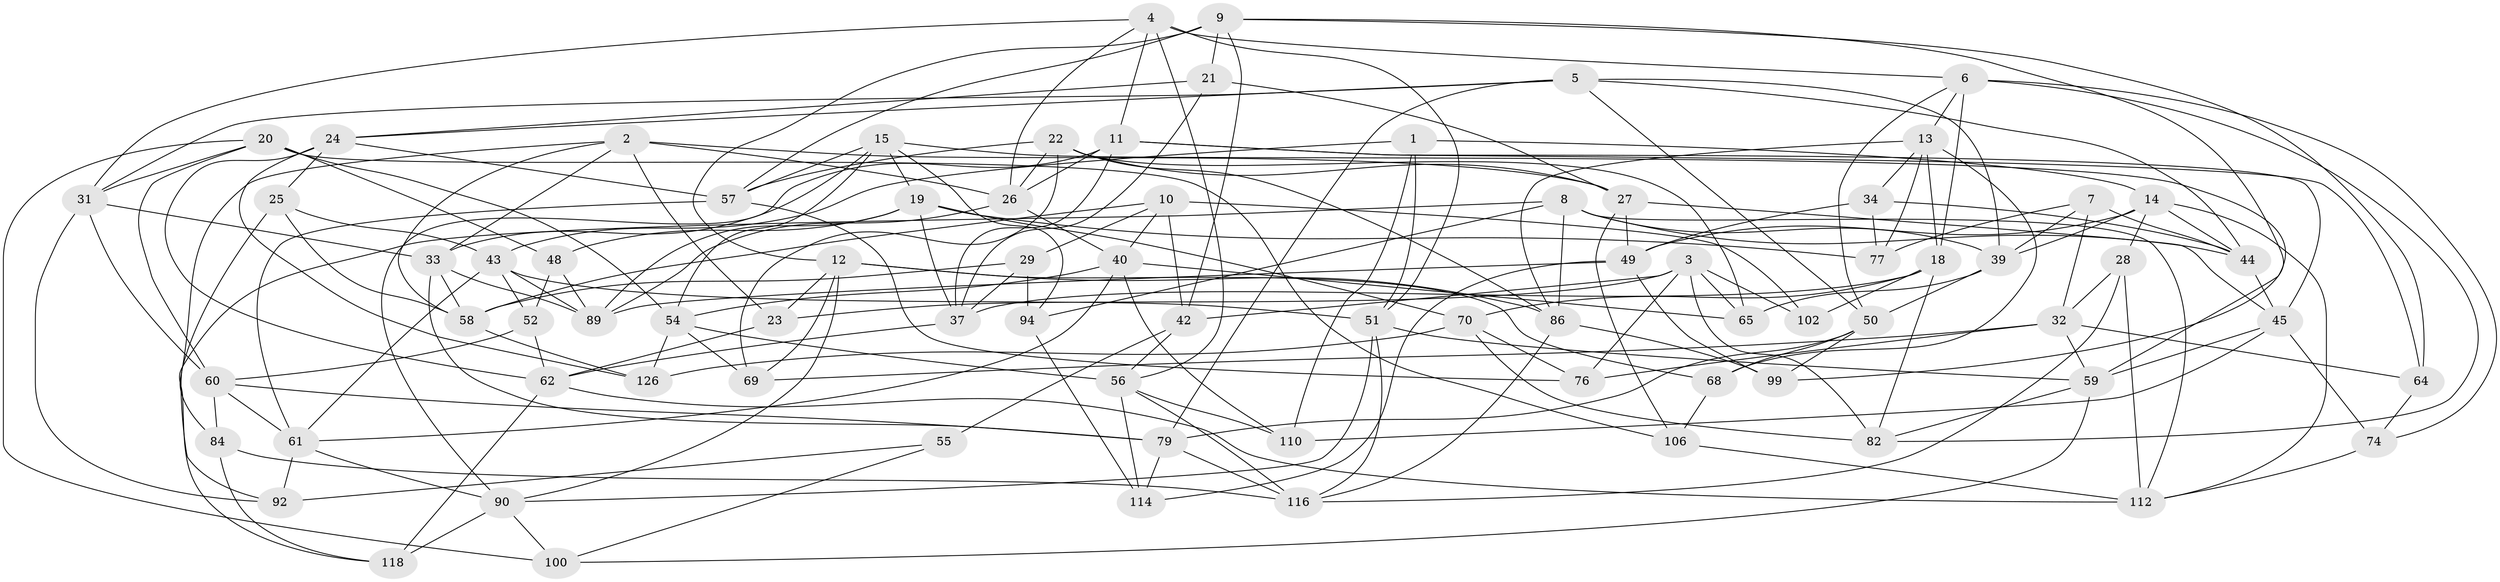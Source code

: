 // original degree distribution, {4: 1.0}
// Generated by graph-tools (version 1.1) at 2025/42/03/06/25 10:42:16]
// undirected, 78 vertices, 202 edges
graph export_dot {
graph [start="1"]
  node [color=gray90,style=filled];
  1;
  2 [super="+123"];
  3 [super="+30"];
  4 [super="+72"];
  5 [super="+17"];
  6 [super="+117"];
  7;
  8 [super="+93"];
  9 [super="+81"];
  10 [super="+103"];
  11 [super="+35"];
  12 [super="+16"];
  13 [super="+97"];
  14 [super="+105"];
  15 [super="+46"];
  18 [super="+38"];
  19 [super="+71"];
  20 [super="+115"];
  21;
  22 [super="+36"];
  23;
  24 [super="+41"];
  25;
  26 [super="+75"];
  27 [super="+119"];
  28;
  29;
  31 [super="+111"];
  32 [super="+113"];
  33 [super="+47"];
  34;
  37 [super="+53"];
  39 [super="+120"];
  40 [super="+91"];
  42 [super="+73"];
  43 [super="+80"];
  44 [super="+127"];
  45 [super="+98"];
  48;
  49 [super="+95"];
  50 [super="+87"];
  51 [super="+83"];
  52;
  54 [super="+63"];
  55;
  56 [super="+66"];
  57 [super="+108"];
  58 [super="+101"];
  59 [super="+88"];
  60 [super="+107"];
  61 [super="+67"];
  62 [super="+109"];
  64;
  65;
  68;
  69;
  70 [super="+78"];
  74;
  76;
  77;
  79 [super="+85"];
  82 [super="+122"];
  84;
  86 [super="+96"];
  89 [super="+121"];
  90 [super="+104"];
  92;
  94;
  99;
  100;
  102;
  106;
  110;
  112 [super="+125"];
  114;
  116 [super="+124"];
  118;
  126;
  1 -- 110;
  1 -- 14;
  1 -- 43;
  1 -- 51;
  2 -- 23;
  2 -- 58;
  2 -- 84;
  2 -- 26;
  2 -- 33;
  2 -- 27;
  3 -- 65;
  3 -- 102;
  3 -- 76;
  3 -- 82;
  3 -- 23;
  3 -- 42;
  4 -- 6;
  4 -- 26;
  4 -- 11;
  4 -- 51;
  4 -- 31;
  4 -- 56;
  5 -- 79;
  5 -- 24;
  5 -- 44;
  5 -- 39;
  5 -- 31;
  5 -- 50;
  6 -- 74;
  6 -- 50;
  6 -- 18;
  6 -- 82;
  6 -- 13;
  7 -- 32;
  7 -- 77;
  7 -- 44;
  7 -- 39;
  8 -- 44;
  8 -- 118;
  8 -- 94;
  8 -- 112;
  8 -- 86;
  8 -- 39;
  9 -- 42;
  9 -- 12;
  9 -- 99;
  9 -- 64;
  9 -- 57;
  9 -- 21;
  10 -- 29;
  10 -- 102 [weight=2];
  10 -- 42;
  10 -- 40;
  10 -- 58;
  11 -- 64;
  11 -- 37;
  11 -- 26;
  11 -- 90;
  11 -- 45;
  12 -- 68;
  12 -- 86;
  12 -- 90;
  12 -- 69;
  12 -- 23;
  13 -- 34;
  13 -- 77;
  13 -- 86;
  13 -- 18;
  13 -- 68;
  14 -- 28;
  14 -- 49;
  14 -- 44;
  14 -- 39;
  14 -- 112;
  15 -- 54;
  15 -- 94;
  15 -- 57;
  15 -- 19;
  15 -- 59;
  15 -- 33;
  18 -- 82;
  18 -- 102;
  18 -- 70;
  18 -- 37;
  19 -- 48;
  19 -- 70;
  19 -- 89;
  19 -- 77;
  19 -- 37;
  20 -- 48;
  20 -- 106;
  20 -- 31;
  20 -- 100;
  20 -- 54;
  20 -- 60;
  21 -- 24;
  21 -- 27;
  21 -- 37;
  22 -- 57;
  22 -- 86;
  22 -- 65;
  22 -- 27;
  22 -- 69;
  22 -- 26;
  23 -- 62;
  24 -- 25;
  24 -- 126;
  24 -- 57;
  24 -- 62;
  25 -- 43;
  25 -- 92;
  25 -- 58;
  26 -- 40;
  26 -- 89;
  27 -- 106;
  27 -- 49;
  27 -- 45;
  28 -- 32;
  28 -- 116;
  28 -- 112;
  29 -- 94;
  29 -- 37;
  29 -- 58;
  31 -- 60;
  31 -- 33;
  31 -- 92;
  32 -- 64;
  32 -- 59;
  32 -- 69;
  32 -- 76;
  33 -- 89;
  33 -- 58;
  33 -- 79;
  34 -- 44;
  34 -- 49;
  34 -- 77;
  37 -- 62;
  39 -- 50;
  39 -- 65;
  40 -- 110;
  40 -- 61;
  40 -- 65;
  40 -- 54;
  42 -- 55 [weight=2];
  42 -- 56;
  43 -- 61;
  43 -- 89;
  43 -- 52;
  43 -- 51;
  44 -- 45;
  45 -- 110;
  45 -- 59;
  45 -- 74;
  48 -- 52;
  48 -- 89;
  49 -- 114;
  49 -- 89;
  49 -- 99;
  50 -- 99;
  50 -- 68;
  50 -- 79;
  51 -- 59;
  51 -- 90;
  51 -- 116;
  52 -- 62;
  52 -- 60;
  54 -- 126;
  54 -- 56;
  54 -- 69;
  55 -- 92;
  55 -- 100;
  56 -- 110;
  56 -- 116;
  56 -- 114;
  57 -- 61;
  57 -- 76;
  58 -- 126;
  59 -- 100;
  59 -- 82;
  60 -- 79;
  60 -- 84;
  60 -- 61;
  61 -- 90;
  61 -- 92;
  62 -- 112;
  62 -- 118;
  64 -- 74;
  68 -- 106;
  70 -- 76;
  70 -- 126;
  70 -- 82 [weight=2];
  74 -- 112;
  79 -- 116;
  79 -- 114;
  84 -- 118;
  84 -- 116;
  86 -- 99;
  86 -- 116;
  90 -- 118;
  90 -- 100;
  94 -- 114;
  106 -- 112;
}

